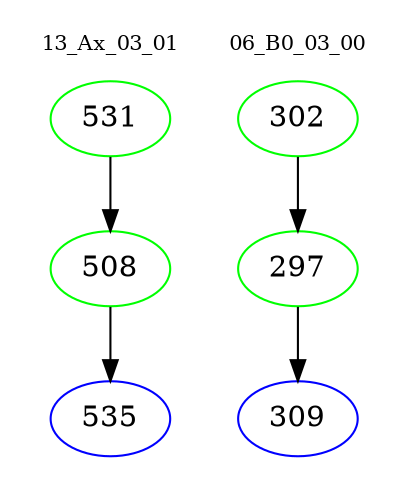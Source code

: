 digraph{
subgraph cluster_0 {
color = white
label = "13_Ax_03_01";
fontsize=10;
T0_531 [label="531", color="green"]
T0_531 -> T0_508 [color="black"]
T0_508 [label="508", color="green"]
T0_508 -> T0_535 [color="black"]
T0_535 [label="535", color="blue"]
}
subgraph cluster_1 {
color = white
label = "06_B0_03_00";
fontsize=10;
T1_302 [label="302", color="green"]
T1_302 -> T1_297 [color="black"]
T1_297 [label="297", color="green"]
T1_297 -> T1_309 [color="black"]
T1_309 [label="309", color="blue"]
}
}

